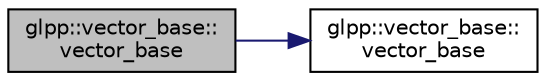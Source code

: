 digraph "glpp::vector_base::vector_base"
{
  edge [fontname="Helvetica",fontsize="10",labelfontname="Helvetica",labelfontsize="10"];
  node [fontname="Helvetica",fontsize="10",shape=record];
  rankdir="LR";
  Node1 [label="glpp::vector_base::\lvector_base",height=0.2,width=0.4,color="black", fillcolor="grey75", style="filled", fontcolor="black"];
  Node1 -> Node2 [color="midnightblue",fontsize="10",style="solid",fontname="Helvetica"];
  Node2 [label="glpp::vector_base::\lvector_base",height=0.2,width=0.4,color="black", fillcolor="white", style="filled",URL="$classglpp_1_1vector__base.html#a0345201763018059c125bdea2e98685d",tooltip="Construct a vector_base by defining the elements to be contained. "];
}
